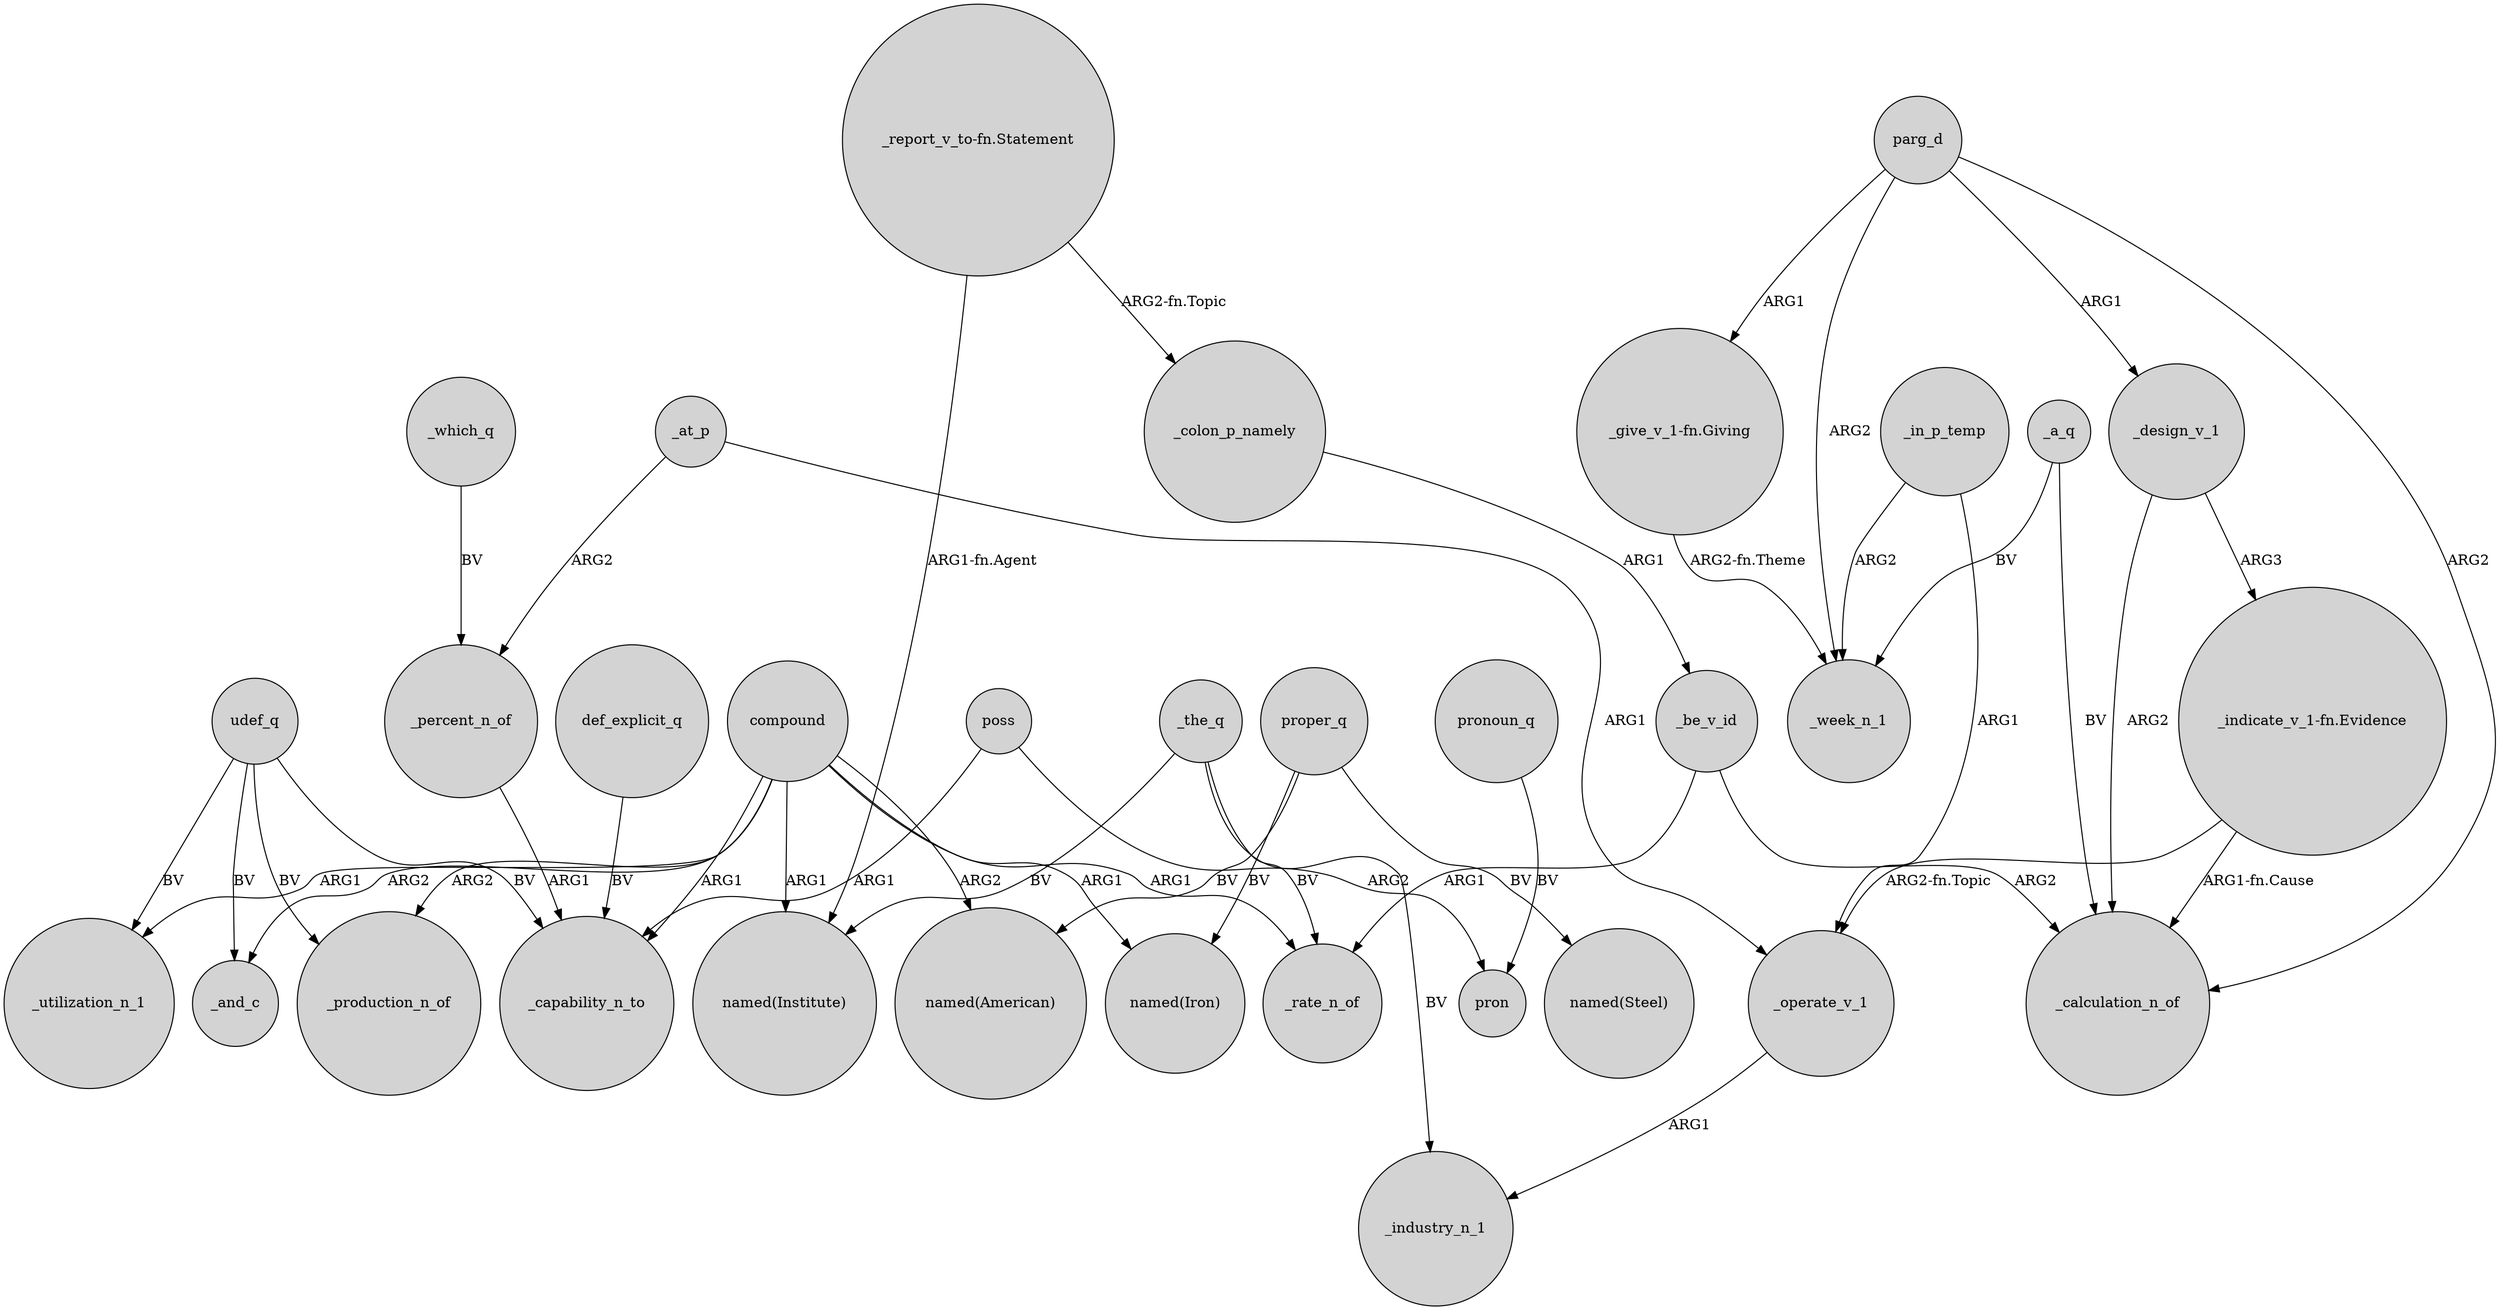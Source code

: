digraph {
	node [shape=circle style=filled]
	udef_q -> _production_n_of [label=BV]
	def_explicit_q -> _capability_n_to [label=BV]
	_percent_n_of -> _capability_n_to [label=ARG1]
	poss -> pron [label=ARG2]
	parg_d -> _calculation_n_of [label=ARG2]
	"_indicate_v_1-fn.Evidence" -> _operate_v_1 [label="ARG2-fn.Topic"]
	proper_q -> "named(American)" [label=BV]
	_operate_v_1 -> _industry_n_1 [label=ARG1]
	_in_p_temp -> _operate_v_1 [label=ARG1]
	_colon_p_namely -> _be_v_id [label=ARG1]
	parg_d -> _week_n_1 [label=ARG2]
	_design_v_1 -> "_indicate_v_1-fn.Evidence" [label=ARG3]
	compound -> _rate_n_of [label=ARG1]
	_at_p -> _operate_v_1 [label=ARG1]
	"_indicate_v_1-fn.Evidence" -> _calculation_n_of [label="ARG1-fn.Cause"]
	_in_p_temp -> _week_n_1 [label=ARG2]
	compound -> _utilization_n_1 [label=ARG1]
	compound -> _production_n_of [label=ARG2]
	_be_v_id -> _calculation_n_of [label=ARG2]
	_the_q -> _industry_n_1 [label=BV]
	_the_q -> _rate_n_of [label=BV]
	compound -> "named(American)" [label=ARG2]
	compound -> "named(Institute)" [label=ARG1]
	proper_q -> "named(Iron)" [label=BV]
	_design_v_1 -> _calculation_n_of [label=ARG2]
	pronoun_q -> pron [label=BV]
	_the_q -> "named(Institute)" [label=BV]
	compound -> _and_c [label=ARG2]
	compound -> _capability_n_to [label=ARG1]
	_be_v_id -> _rate_n_of [label=ARG1]
	_a_q -> _week_n_1 [label=BV]
	_a_q -> _calculation_n_of [label=BV]
	compound -> "named(Iron)" [label=ARG1]
	"_report_v_to-fn.Statement" -> _colon_p_namely [label="ARG2-fn.Topic"]
	"_give_v_1-fn.Giving" -> _week_n_1 [label="ARG2-fn.Theme"]
	"_report_v_to-fn.Statement" -> "named(Institute)" [label="ARG1-fn.Agent"]
	parg_d -> _design_v_1 [label=ARG1]
	proper_q -> "named(Steel)" [label=BV]
	_at_p -> _percent_n_of [label=ARG2]
	poss -> _capability_n_to [label=ARG1]
	udef_q -> _and_c [label=BV]
	udef_q -> _utilization_n_1 [label=BV]
	_which_q -> _percent_n_of [label=BV]
	udef_q -> _capability_n_to [label=BV]
	parg_d -> "_give_v_1-fn.Giving" [label=ARG1]
}
